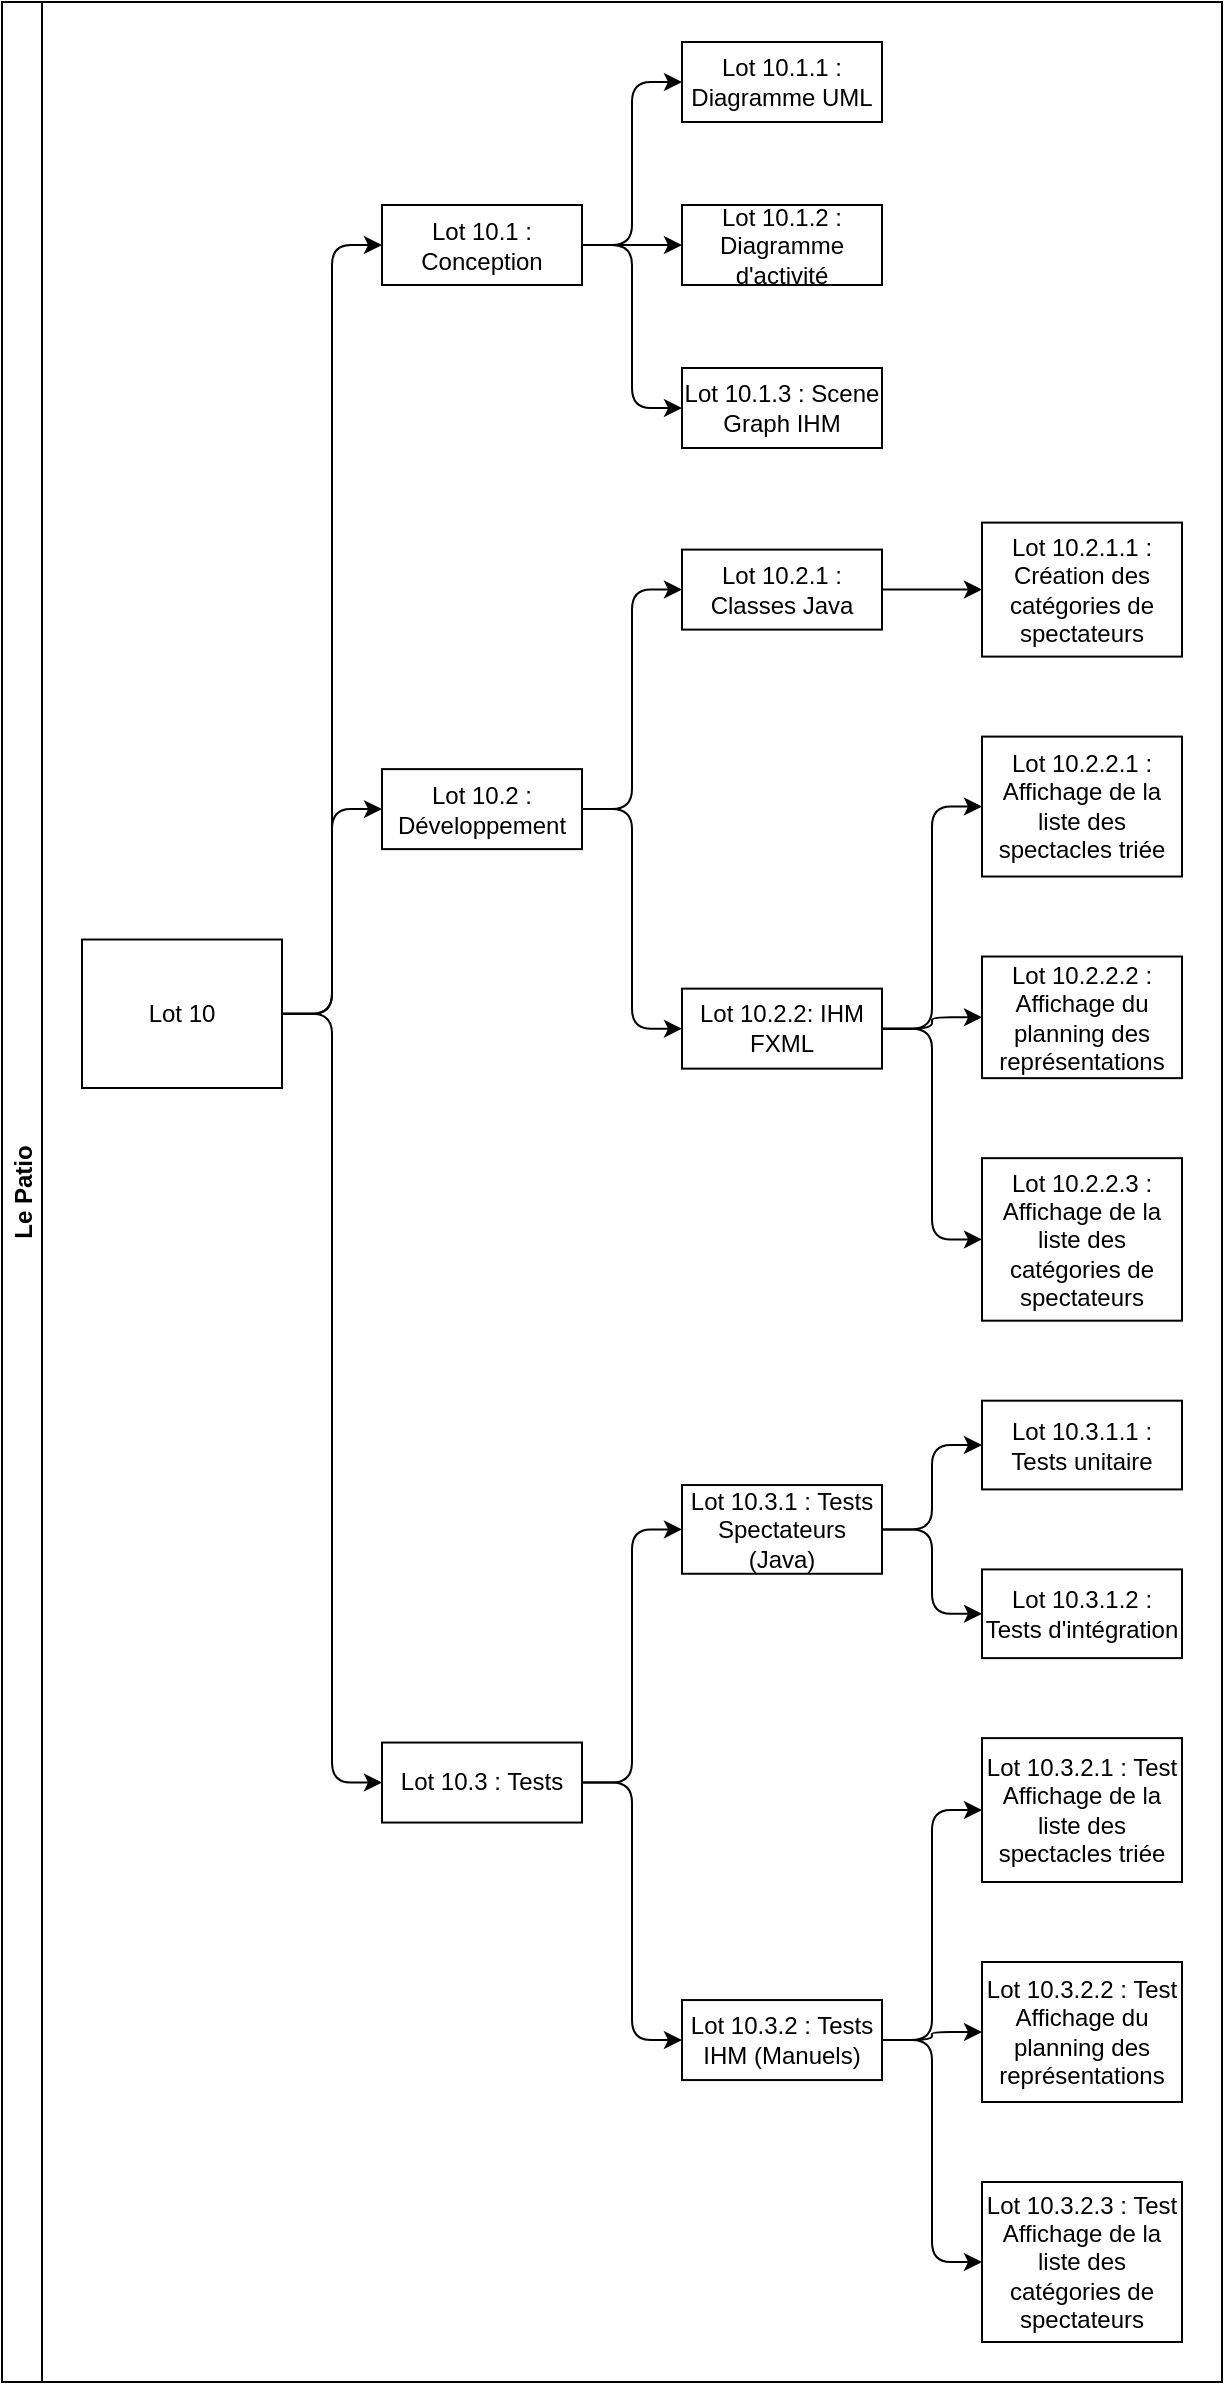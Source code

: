 <mxfile version="24.4.6" type="device">
  <diagram name="Page-1" id="gvnCMxv4LKMl_Kn4XD18">
    <mxGraphModel dx="862" dy="584" grid="1" gridSize="10" guides="1" tooltips="1" connect="1" arrows="1" fold="1" page="0" pageScale="1" pageWidth="827" pageHeight="1169" math="0" shadow="0">
      <root>
        <mxCell id="0" />
        <mxCell id="1" parent="0" />
        <mxCell id="eE4HT5SazwMohC68uN07-1" value="Le Patio" style="swimlane;startSize=20;horizontal=0;childLayout=treeLayout;horizontalTree=1;sortEdges=1;resizable=0;containerType=tree;fontSize=12;" parent="1" vertex="1">
          <mxGeometry x="120" y="300" width="610" height="1190" as="geometry" />
        </mxCell>
        <mxCell id="eE4HT5SazwMohC68uN07-2" value="Lot 10" style="whiteSpace=wrap;html=1;" parent="eE4HT5SazwMohC68uN07-1" vertex="1">
          <mxGeometry x="40" y="468.762" width="100" height="74.25" as="geometry" />
        </mxCell>
        <mxCell id="eE4HT5SazwMohC68uN07-3" value="&lt;div&gt;Lot 10.1 : &lt;br&gt;&lt;/div&gt;&lt;div&gt;Conception&lt;/div&gt;" style="whiteSpace=wrap;html=1;" parent="eE4HT5SazwMohC68uN07-1" vertex="1">
          <mxGeometry x="190" y="101.5" width="100" height="40" as="geometry" />
        </mxCell>
        <mxCell id="eE4HT5SazwMohC68uN07-4" value="" style="edgeStyle=elbowEdgeStyle;elbow=horizontal;html=1;rounded=1;curved=0;sourcePerimeterSpacing=0;targetPerimeterSpacing=0;startSize=6;endSize=6;" parent="eE4HT5SazwMohC68uN07-1" source="eE4HT5SazwMohC68uN07-2" target="eE4HT5SazwMohC68uN07-3" edge="1">
          <mxGeometry relative="1" as="geometry" />
        </mxCell>
        <mxCell id="eE4HT5SazwMohC68uN07-5" value="Lot 10.2 : Développement" style="whiteSpace=wrap;html=1;" parent="eE4HT5SazwMohC68uN07-1" vertex="1">
          <mxGeometry x="190" y="383.56" width="100" height="40" as="geometry" />
        </mxCell>
        <mxCell id="eE4HT5SazwMohC68uN07-6" value="" style="edgeStyle=elbowEdgeStyle;elbow=horizontal;html=1;rounded=1;curved=0;sourcePerimeterSpacing=0;targetPerimeterSpacing=0;startSize=6;endSize=6;" parent="eE4HT5SazwMohC68uN07-1" source="eE4HT5SazwMohC68uN07-2" target="eE4HT5SazwMohC68uN07-5" edge="1">
          <mxGeometry relative="1" as="geometry" />
        </mxCell>
        <mxCell id="eE4HT5SazwMohC68uN07-9" value="" style="edgeStyle=elbowEdgeStyle;elbow=horizontal;html=1;rounded=1;curved=0;sourcePerimeterSpacing=0;targetPerimeterSpacing=0;startSize=6;endSize=6;" parent="eE4HT5SazwMohC68uN07-1" source="eE4HT5SazwMohC68uN07-3" target="eE4HT5SazwMohC68uN07-10" edge="1">
          <mxGeometry relative="1" as="geometry">
            <mxPoint x="290" y="-8248.601" as="sourcePoint" />
          </mxGeometry>
        </mxCell>
        <mxCell id="eE4HT5SazwMohC68uN07-10" value="Lot 10.1.1 : Diagramme UML" style="whiteSpace=wrap;html=1;" parent="eE4HT5SazwMohC68uN07-1" vertex="1">
          <mxGeometry x="340" y="20" width="100" height="40" as="geometry" />
        </mxCell>
        <mxCell id="DOkQLfuvaBGBnNf8uYC1-9" value="" style="edgeStyle=elbowEdgeStyle;elbow=horizontal;html=1;rounded=1;curved=0;sourcePerimeterSpacing=0;targetPerimeterSpacing=0;startSize=6;endSize=6;exitX=1;exitY=0.5;exitDx=0;exitDy=0;" parent="eE4HT5SazwMohC68uN07-1" source="eE4HT5SazwMohC68uN07-5" target="DOkQLfuvaBGBnNf8uYC1-20" edge="1">
          <mxGeometry relative="1" as="geometry">
            <mxPoint x="440" y="-8108.776" as="sourcePoint" />
          </mxGeometry>
        </mxCell>
        <mxCell id="DOkQLfuvaBGBnNf8uYC1-20" value="Lot 10.2.1 : Classes Java" style="whiteSpace=wrap;html=1;" parent="eE4HT5SazwMohC68uN07-1" vertex="1">
          <mxGeometry x="340" y="273.8" width="100" height="40" as="geometry" />
        </mxCell>
        <mxCell id="DOkQLfuvaBGBnNf8uYC1-51" value="" style="edgeStyle=elbowEdgeStyle;elbow=horizontal;html=1;rounded=1;curved=0;sourcePerimeterSpacing=0;targetPerimeterSpacing=0;startSize=6;endSize=6;exitX=1;exitY=0.5;exitDx=0;exitDy=0;" parent="eE4HT5SazwMohC68uN07-1" source="eE4HT5SazwMohC68uN07-5" target="DOkQLfuvaBGBnNf8uYC1-52" edge="1">
          <mxGeometry relative="1" as="geometry">
            <mxPoint x="440" y="-5934.301" as="sourcePoint" />
          </mxGeometry>
        </mxCell>
        <mxCell id="DOkQLfuvaBGBnNf8uYC1-52" value="Lot 10.2.2: IHM FXML" style="whiteSpace=wrap;html=1;" parent="eE4HT5SazwMohC68uN07-1" vertex="1">
          <mxGeometry x="340" y="493.32" width="100" height="40" as="geometry" />
        </mxCell>
        <mxCell id="DOkQLfuvaBGBnNf8uYC1-53" value="" style="edgeStyle=elbowEdgeStyle;elbow=horizontal;html=1;rounded=1;curved=0;sourcePerimeterSpacing=0;targetPerimeterSpacing=0;startSize=6;endSize=6;exitX=1;exitY=0.5;exitDx=0;exitDy=0;" parent="eE4HT5SazwMohC68uN07-1" source="DOkQLfuvaBGBnNf8uYC1-20" target="DOkQLfuvaBGBnNf8uYC1-54" edge="1">
          <mxGeometry relative="1" as="geometry">
            <mxPoint x="440" y="-5806.026" as="sourcePoint" />
          </mxGeometry>
        </mxCell>
        <mxCell id="DOkQLfuvaBGBnNf8uYC1-54" value="Lot 10.2.1.1 : Création des catégories de spectateurs" style="whiteSpace=wrap;html=1;" parent="eE4HT5SazwMohC68uN07-1" vertex="1">
          <mxGeometry x="490" y="260.3" width="100" height="67" as="geometry" />
        </mxCell>
        <mxCell id="DOkQLfuvaBGBnNf8uYC1-55" value="" style="edgeStyle=elbowEdgeStyle;elbow=horizontal;html=1;rounded=1;curved=0;sourcePerimeterSpacing=0;targetPerimeterSpacing=0;startSize=6;endSize=6;exitX=1;exitY=0.5;exitDx=0;exitDy=0;" parent="eE4HT5SazwMohC68uN07-1" source="DOkQLfuvaBGBnNf8uYC1-52" target="DOkQLfuvaBGBnNf8uYC1-56" edge="1">
          <mxGeometry relative="1" as="geometry">
            <mxPoint x="440" y="-5801.176" as="sourcePoint" />
          </mxGeometry>
        </mxCell>
        <mxCell id="DOkQLfuvaBGBnNf8uYC1-56" value="Lot 10.2.2.1 : Affichage de la liste des spectacles triée" style="whiteSpace=wrap;html=1;" parent="eE4HT5SazwMohC68uN07-1" vertex="1">
          <mxGeometry x="490" y="367.3" width="100" height="69.96" as="geometry" />
        </mxCell>
        <mxCell id="GMTmMfs1Tj-SOFvFLNdj-3" value="" style="edgeStyle=elbowEdgeStyle;elbow=horizontal;html=1;rounded=1;curved=0;sourcePerimeterSpacing=0;targetPerimeterSpacing=0;startSize=6;endSize=6;" edge="1" target="GMTmMfs1Tj-SOFvFLNdj-4" source="eE4HT5SazwMohC68uN07-3" parent="eE4HT5SazwMohC68uN07-1">
          <mxGeometry relative="1" as="geometry">
            <mxPoint x="440" y="-5193.661" as="sourcePoint" />
          </mxGeometry>
        </mxCell>
        <mxCell id="GMTmMfs1Tj-SOFvFLNdj-4" value="Lot 10.1.2 : Diagramme d&#39;activité" style="whiteSpace=wrap;html=1;" vertex="1" parent="eE4HT5SazwMohC68uN07-1">
          <mxGeometry x="340" y="101.5" width="100" height="40" as="geometry" />
        </mxCell>
        <mxCell id="GMTmMfs1Tj-SOFvFLNdj-29" value="" style="edgeStyle=elbowEdgeStyle;elbow=horizontal;html=1;rounded=1;curved=0;sourcePerimeterSpacing=0;targetPerimeterSpacing=0;startSize=6;endSize=6;" edge="1" target="GMTmMfs1Tj-SOFvFLNdj-30" source="eE4HT5SazwMohC68uN07-3" parent="eE4HT5SazwMohC68uN07-1">
          <mxGeometry relative="1" as="geometry">
            <mxPoint x="290" y="-4795.133" as="sourcePoint" />
          </mxGeometry>
        </mxCell>
        <mxCell id="GMTmMfs1Tj-SOFvFLNdj-30" value="Lot 10.1.3 : Scene Graph IHM" style="whiteSpace=wrap;html=1;" vertex="1" parent="eE4HT5SazwMohC68uN07-1">
          <mxGeometry x="340" y="183.0" width="100" height="40" as="geometry" />
        </mxCell>
        <mxCell id="GMTmMfs1Tj-SOFvFLNdj-31" value="" style="edgeStyle=elbowEdgeStyle;elbow=horizontal;html=1;rounded=1;curved=0;sourcePerimeterSpacing=0;targetPerimeterSpacing=0;startSize=6;endSize=6;" edge="1" target="GMTmMfs1Tj-SOFvFLNdj-32" source="eE4HT5SazwMohC68uN07-2" parent="eE4HT5SazwMohC68uN07-1">
          <mxGeometry relative="1" as="geometry">
            <mxPoint x="290" y="-4583.631" as="sourcePoint" />
          </mxGeometry>
        </mxCell>
        <mxCell id="GMTmMfs1Tj-SOFvFLNdj-32" value="Lot 10.3 : Tests" style="whiteSpace=wrap;html=1;" vertex="1" parent="eE4HT5SazwMohC68uN07-1">
          <mxGeometry x="190" y="870.275" width="100" height="40" as="geometry" />
        </mxCell>
        <mxCell id="GMTmMfs1Tj-SOFvFLNdj-33" value="" style="edgeStyle=elbowEdgeStyle;elbow=horizontal;html=1;rounded=1;curved=0;sourcePerimeterSpacing=0;targetPerimeterSpacing=0;startSize=6;endSize=6;" edge="1" target="GMTmMfs1Tj-SOFvFLNdj-34" source="GMTmMfs1Tj-SOFvFLNdj-32" parent="eE4HT5SazwMohC68uN07-1">
          <mxGeometry relative="1" as="geometry">
            <mxPoint x="290" y="-4298.379" as="sourcePoint" />
          </mxGeometry>
        </mxCell>
        <mxCell id="GMTmMfs1Tj-SOFvFLNdj-34" value="Lot 10.3.1 : Tests Spectateurs (Java)" style="whiteSpace=wrap;html=1;" vertex="1" parent="eE4HT5SazwMohC68uN07-1">
          <mxGeometry x="340" y="741.52" width="100" height="44.36" as="geometry" />
        </mxCell>
        <mxCell id="GMTmMfs1Tj-SOFvFLNdj-35" value="" style="edgeStyle=elbowEdgeStyle;elbow=horizontal;html=1;rounded=1;curved=0;sourcePerimeterSpacing=0;targetPerimeterSpacing=0;startSize=6;endSize=6;" edge="1" target="GMTmMfs1Tj-SOFvFLNdj-36" source="GMTmMfs1Tj-SOFvFLNdj-32" parent="eE4HT5SazwMohC68uN07-1">
          <mxGeometry relative="1" as="geometry">
            <mxPoint x="440" y="-4069.158" as="sourcePoint" />
          </mxGeometry>
        </mxCell>
        <mxCell id="GMTmMfs1Tj-SOFvFLNdj-36" value="Lot 10.3.2 : Tests IHM (Manuels)" style="whiteSpace=wrap;html=1;" vertex="1" parent="eE4HT5SazwMohC68uN07-1">
          <mxGeometry x="340" y="999.03" width="100" height="40" as="geometry" />
        </mxCell>
        <mxCell id="GMTmMfs1Tj-SOFvFLNdj-52" value="" style="edgeStyle=elbowEdgeStyle;elbow=horizontal;html=1;rounded=1;curved=0;sourcePerimeterSpacing=0;targetPerimeterSpacing=0;startSize=6;endSize=6;exitX=1;exitY=0.5;exitDx=0;exitDy=0;" edge="1" target="GMTmMfs1Tj-SOFvFLNdj-53" source="DOkQLfuvaBGBnNf8uYC1-52" parent="eE4HT5SazwMohC68uN07-1">
          <mxGeometry relative="1" as="geometry">
            <mxPoint x="560" y="-2433.334" as="sourcePoint" />
          </mxGeometry>
        </mxCell>
        <mxCell id="GMTmMfs1Tj-SOFvFLNdj-53" value="Lot 10.2.2.2 : Affichage du planning des représentations" style="whiteSpace=wrap;html=1;" vertex="1" parent="eE4HT5SazwMohC68uN07-1">
          <mxGeometry x="490" y="477.26" width="100" height="60.82" as="geometry" />
        </mxCell>
        <mxCell id="GMTmMfs1Tj-SOFvFLNdj-54" value="" style="edgeStyle=elbowEdgeStyle;elbow=horizontal;html=1;rounded=1;curved=0;sourcePerimeterSpacing=0;targetPerimeterSpacing=0;startSize=6;endSize=6;exitX=1;exitY=0.5;exitDx=0;exitDy=0;" edge="1" target="GMTmMfs1Tj-SOFvFLNdj-55" source="DOkQLfuvaBGBnNf8uYC1-52" parent="eE4HT5SazwMohC68uN07-1">
          <mxGeometry relative="1" as="geometry">
            <mxPoint x="560" y="-1926.099" as="sourcePoint" />
          </mxGeometry>
        </mxCell>
        <mxCell id="GMTmMfs1Tj-SOFvFLNdj-55" value="Lot 10.2.2.3 : Affichage de la liste des catégories de spectateurs" style="whiteSpace=wrap;html=1;" vertex="1" parent="eE4HT5SazwMohC68uN07-1">
          <mxGeometry x="490" y="578.08" width="100" height="81.26" as="geometry" />
        </mxCell>
        <mxCell id="GMTmMfs1Tj-SOFvFLNdj-65" value="" style="edgeStyle=elbowEdgeStyle;elbow=horizontal;html=1;rounded=1;curved=0;sourcePerimeterSpacing=0;targetPerimeterSpacing=0;startSize=6;endSize=6;" edge="1" target="GMTmMfs1Tj-SOFvFLNdj-66" source="GMTmMfs1Tj-SOFvFLNdj-34" parent="eE4HT5SazwMohC68uN07-1">
          <mxGeometry relative="1" as="geometry">
            <mxPoint x="410" y="256.711" as="sourcePoint" />
          </mxGeometry>
        </mxCell>
        <mxCell id="GMTmMfs1Tj-SOFvFLNdj-66" value="Lot 10.3.1.1 : Tests unitaire" style="whiteSpace=wrap;html=1;" vertex="1" parent="eE4HT5SazwMohC68uN07-1">
          <mxGeometry x="490" y="699.34" width="100" height="44.36" as="geometry" />
        </mxCell>
        <mxCell id="GMTmMfs1Tj-SOFvFLNdj-67" value="" style="edgeStyle=elbowEdgeStyle;elbow=horizontal;html=1;rounded=1;curved=0;sourcePerimeterSpacing=0;targetPerimeterSpacing=0;startSize=6;endSize=6;" edge="1" target="GMTmMfs1Tj-SOFvFLNdj-68" source="GMTmMfs1Tj-SOFvFLNdj-34" parent="eE4HT5SazwMohC68uN07-1">
          <mxGeometry relative="1" as="geometry">
            <mxPoint x="560" y="229.029" as="sourcePoint" />
          </mxGeometry>
        </mxCell>
        <mxCell id="GMTmMfs1Tj-SOFvFLNdj-68" value="Lot 10.3.1.2 : Tests d&#39;intégration" style="whiteSpace=wrap;html=1;" vertex="1" parent="eE4HT5SazwMohC68uN07-1">
          <mxGeometry x="490" y="783.7" width="100" height="44.36" as="geometry" />
        </mxCell>
        <mxCell id="GMTmMfs1Tj-SOFvFLNdj-75" value="" style="edgeStyle=elbowEdgeStyle;elbow=horizontal;html=1;rounded=1;curved=0;sourcePerimeterSpacing=0;targetPerimeterSpacing=0;startSize=6;endSize=6;" edge="1" target="GMTmMfs1Tj-SOFvFLNdj-76" source="GMTmMfs1Tj-SOFvFLNdj-36" parent="eE4HT5SazwMohC68uN07-1">
          <mxGeometry relative="1" as="geometry">
            <mxPoint x="410" y="1155.851" as="sourcePoint" />
          </mxGeometry>
        </mxCell>
        <mxCell id="GMTmMfs1Tj-SOFvFLNdj-76" value="Lot 10.3.2.1 : Test Affichage de la liste des spectacles triée" style="whiteSpace=wrap;html=1;" vertex="1" parent="eE4HT5SazwMohC68uN07-1">
          <mxGeometry x="490" y="868.06" width="100" height="71.94" as="geometry" />
        </mxCell>
        <mxCell id="GMTmMfs1Tj-SOFvFLNdj-77" value="" style="edgeStyle=elbowEdgeStyle;elbow=horizontal;html=1;rounded=1;curved=0;sourcePerimeterSpacing=0;targetPerimeterSpacing=0;startSize=6;endSize=6;" edge="1" target="GMTmMfs1Tj-SOFvFLNdj-78" source="GMTmMfs1Tj-SOFvFLNdj-36" parent="eE4HT5SazwMohC68uN07-1">
          <mxGeometry relative="1" as="geometry">
            <mxPoint x="560" y="1220.742" as="sourcePoint" />
          </mxGeometry>
        </mxCell>
        <mxCell id="GMTmMfs1Tj-SOFvFLNdj-78" value="Lot 10.3.2.2 : Test Affichage du planning des représentations" style="whiteSpace=wrap;html=1;" vertex="1" parent="eE4HT5SazwMohC68uN07-1">
          <mxGeometry x="490" y="980.0" width="100" height="70" as="geometry" />
        </mxCell>
        <mxCell id="GMTmMfs1Tj-SOFvFLNdj-79" value="" style="edgeStyle=elbowEdgeStyle;elbow=horizontal;html=1;rounded=1;curved=0;sourcePerimeterSpacing=0;targetPerimeterSpacing=0;startSize=6;endSize=6;" edge="1" target="GMTmMfs1Tj-SOFvFLNdj-80" source="GMTmMfs1Tj-SOFvFLNdj-36" parent="eE4HT5SazwMohC68uN07-1">
          <mxGeometry relative="1" as="geometry">
            <mxPoint x="560" y="1250.742" as="sourcePoint" />
          </mxGeometry>
        </mxCell>
        <mxCell id="GMTmMfs1Tj-SOFvFLNdj-80" value="Lot 10.3.2.3 : Test Affichage de la liste des catégories de spectateurs" style="whiteSpace=wrap;html=1;" vertex="1" parent="eE4HT5SazwMohC68uN07-1">
          <mxGeometry x="490" y="1090.0" width="100" height="80" as="geometry" />
        </mxCell>
      </root>
    </mxGraphModel>
  </diagram>
</mxfile>
